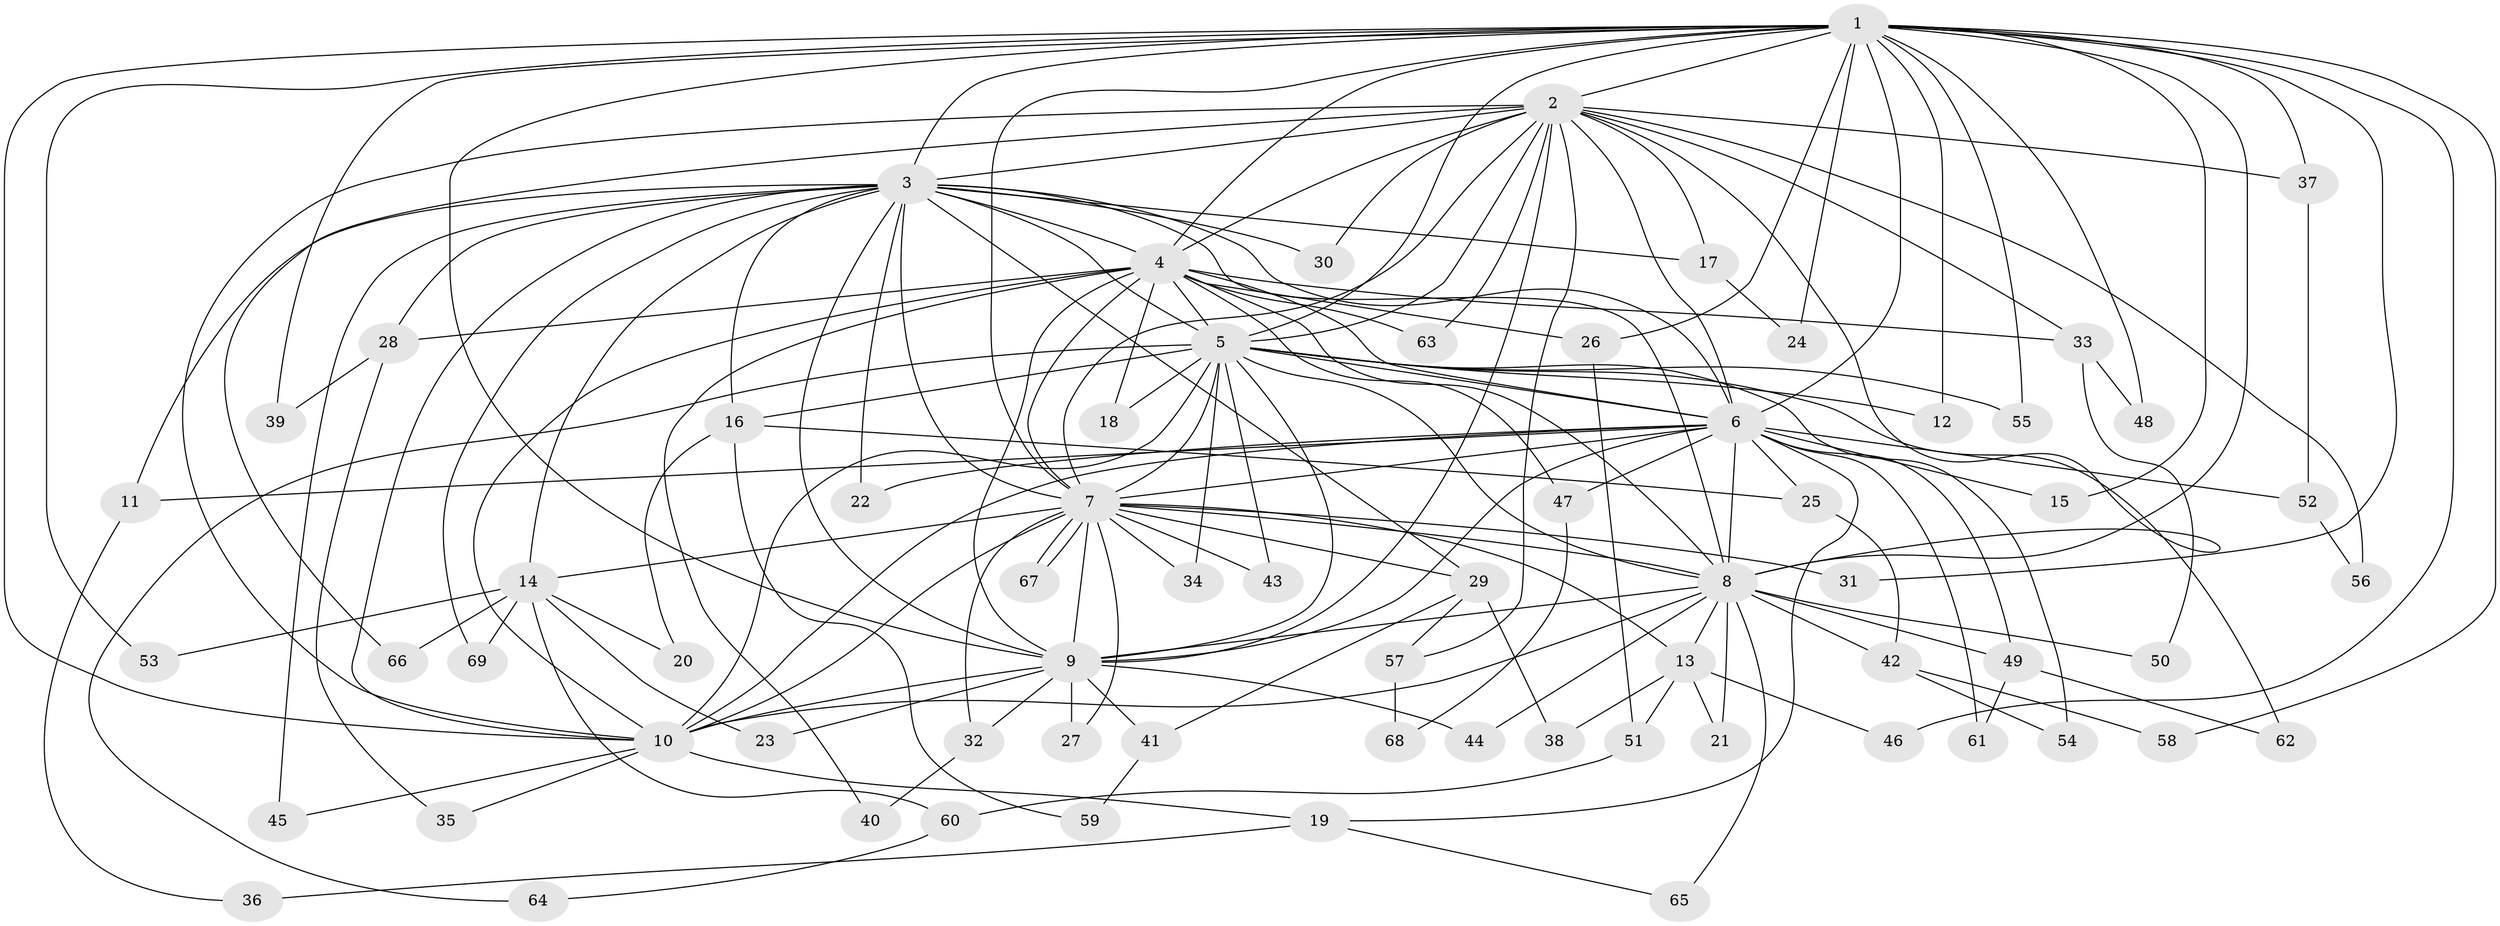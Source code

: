 // coarse degree distribution, {17: 0.037037037037037035, 22: 0.018518518518518517, 14: 0.037037037037037035, 20: 0.018518518518518517, 15: 0.018518518518518517, 3: 0.1111111111111111, 2: 0.5370370370370371, 8: 0.018518518518518517, 5: 0.037037037037037035, 4: 0.09259259259259259, 1: 0.05555555555555555, 6: 0.018518518518518517}
// Generated by graph-tools (version 1.1) at 2025/41/03/06/25 10:41:40]
// undirected, 69 vertices, 163 edges
graph export_dot {
graph [start="1"]
  node [color=gray90,style=filled];
  1;
  2;
  3;
  4;
  5;
  6;
  7;
  8;
  9;
  10;
  11;
  12;
  13;
  14;
  15;
  16;
  17;
  18;
  19;
  20;
  21;
  22;
  23;
  24;
  25;
  26;
  27;
  28;
  29;
  30;
  31;
  32;
  33;
  34;
  35;
  36;
  37;
  38;
  39;
  40;
  41;
  42;
  43;
  44;
  45;
  46;
  47;
  48;
  49;
  50;
  51;
  52;
  53;
  54;
  55;
  56;
  57;
  58;
  59;
  60;
  61;
  62;
  63;
  64;
  65;
  66;
  67;
  68;
  69;
  1 -- 2;
  1 -- 3;
  1 -- 4;
  1 -- 5;
  1 -- 6;
  1 -- 7;
  1 -- 8;
  1 -- 9;
  1 -- 10;
  1 -- 12;
  1 -- 15;
  1 -- 24;
  1 -- 26;
  1 -- 31;
  1 -- 37;
  1 -- 39;
  1 -- 46;
  1 -- 48;
  1 -- 53;
  1 -- 55;
  1 -- 58;
  2 -- 3;
  2 -- 4;
  2 -- 5;
  2 -- 6;
  2 -- 7;
  2 -- 8;
  2 -- 9;
  2 -- 10;
  2 -- 17;
  2 -- 30;
  2 -- 33;
  2 -- 37;
  2 -- 56;
  2 -- 57;
  2 -- 63;
  2 -- 66;
  3 -- 4;
  3 -- 5;
  3 -- 6;
  3 -- 7;
  3 -- 8;
  3 -- 9;
  3 -- 10;
  3 -- 11;
  3 -- 14;
  3 -- 16;
  3 -- 17;
  3 -- 22;
  3 -- 28;
  3 -- 29;
  3 -- 30;
  3 -- 45;
  3 -- 69;
  4 -- 5;
  4 -- 6;
  4 -- 7;
  4 -- 8;
  4 -- 9;
  4 -- 10;
  4 -- 18;
  4 -- 26;
  4 -- 28;
  4 -- 33;
  4 -- 40;
  4 -- 47;
  4 -- 63;
  5 -- 6;
  5 -- 7;
  5 -- 8;
  5 -- 9;
  5 -- 10;
  5 -- 12;
  5 -- 16;
  5 -- 18;
  5 -- 34;
  5 -- 43;
  5 -- 54;
  5 -- 55;
  5 -- 62;
  5 -- 64;
  6 -- 7;
  6 -- 8;
  6 -- 9;
  6 -- 10;
  6 -- 11;
  6 -- 15;
  6 -- 19;
  6 -- 22;
  6 -- 25;
  6 -- 47;
  6 -- 49;
  6 -- 52;
  6 -- 61;
  7 -- 8;
  7 -- 9;
  7 -- 10;
  7 -- 13;
  7 -- 14;
  7 -- 27;
  7 -- 29;
  7 -- 31;
  7 -- 32;
  7 -- 34;
  7 -- 43;
  7 -- 67;
  7 -- 67;
  8 -- 9;
  8 -- 10;
  8 -- 13;
  8 -- 21;
  8 -- 42;
  8 -- 44;
  8 -- 49;
  8 -- 50;
  8 -- 65;
  9 -- 10;
  9 -- 23;
  9 -- 27;
  9 -- 32;
  9 -- 41;
  9 -- 44;
  10 -- 19;
  10 -- 35;
  10 -- 45;
  11 -- 36;
  13 -- 21;
  13 -- 38;
  13 -- 46;
  13 -- 51;
  14 -- 20;
  14 -- 23;
  14 -- 53;
  14 -- 60;
  14 -- 66;
  14 -- 69;
  16 -- 20;
  16 -- 25;
  16 -- 59;
  17 -- 24;
  19 -- 36;
  19 -- 65;
  25 -- 42;
  26 -- 51;
  28 -- 35;
  28 -- 39;
  29 -- 38;
  29 -- 41;
  29 -- 57;
  32 -- 40;
  33 -- 48;
  33 -- 50;
  37 -- 52;
  41 -- 59;
  42 -- 54;
  42 -- 58;
  47 -- 68;
  49 -- 61;
  49 -- 62;
  51 -- 60;
  52 -- 56;
  57 -- 68;
  60 -- 64;
}
